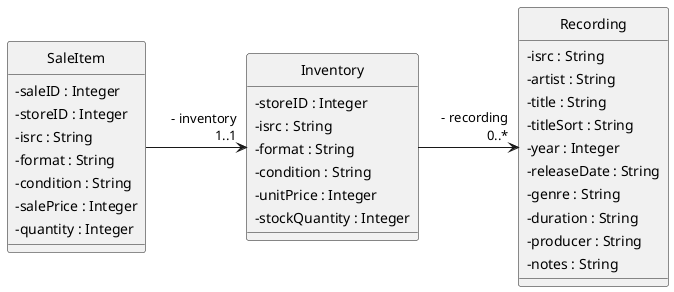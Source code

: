 @startuml

skinparam {
  Style StrictUML	
  RoundCorner 5
  Padding 2
  ClassAttributeIconSize 0
  RankSep 80
  NodeSep 100
}

class "SaleItem" as sal{
- saleID : Integer
- storeID : Integer
- isrc : String
- format : String
- condition : String
- salePrice : Integer
- quantity : Integer
}

class "Inventory" as inv {
- storeID : Integer
- isrc : String
- format : String
- condition : String
- unitPrice : Integer
- stockQuantity : Integer
}

class "Recording" as rec {
- isrc : String
- artist : String
- title : String
- titleSort : String
- year : Integer
- releaseDate : String
- genre : String
- duration : String
- producer : String
- notes : String
}

sal -> "- inventory\r1..1" inv
inv -> "- recording\r0..*" rec

@enduml